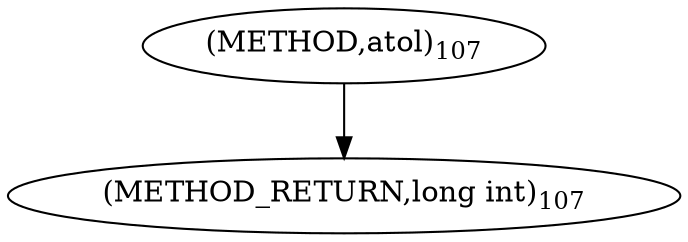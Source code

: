 digraph "atol" {  
"33173" [label = <(METHOD,atol)<SUB>107</SUB>> ]
"33175" [label = <(METHOD_RETURN,long int)<SUB>107</SUB>> ]
  "33173" -> "33175" 
}
